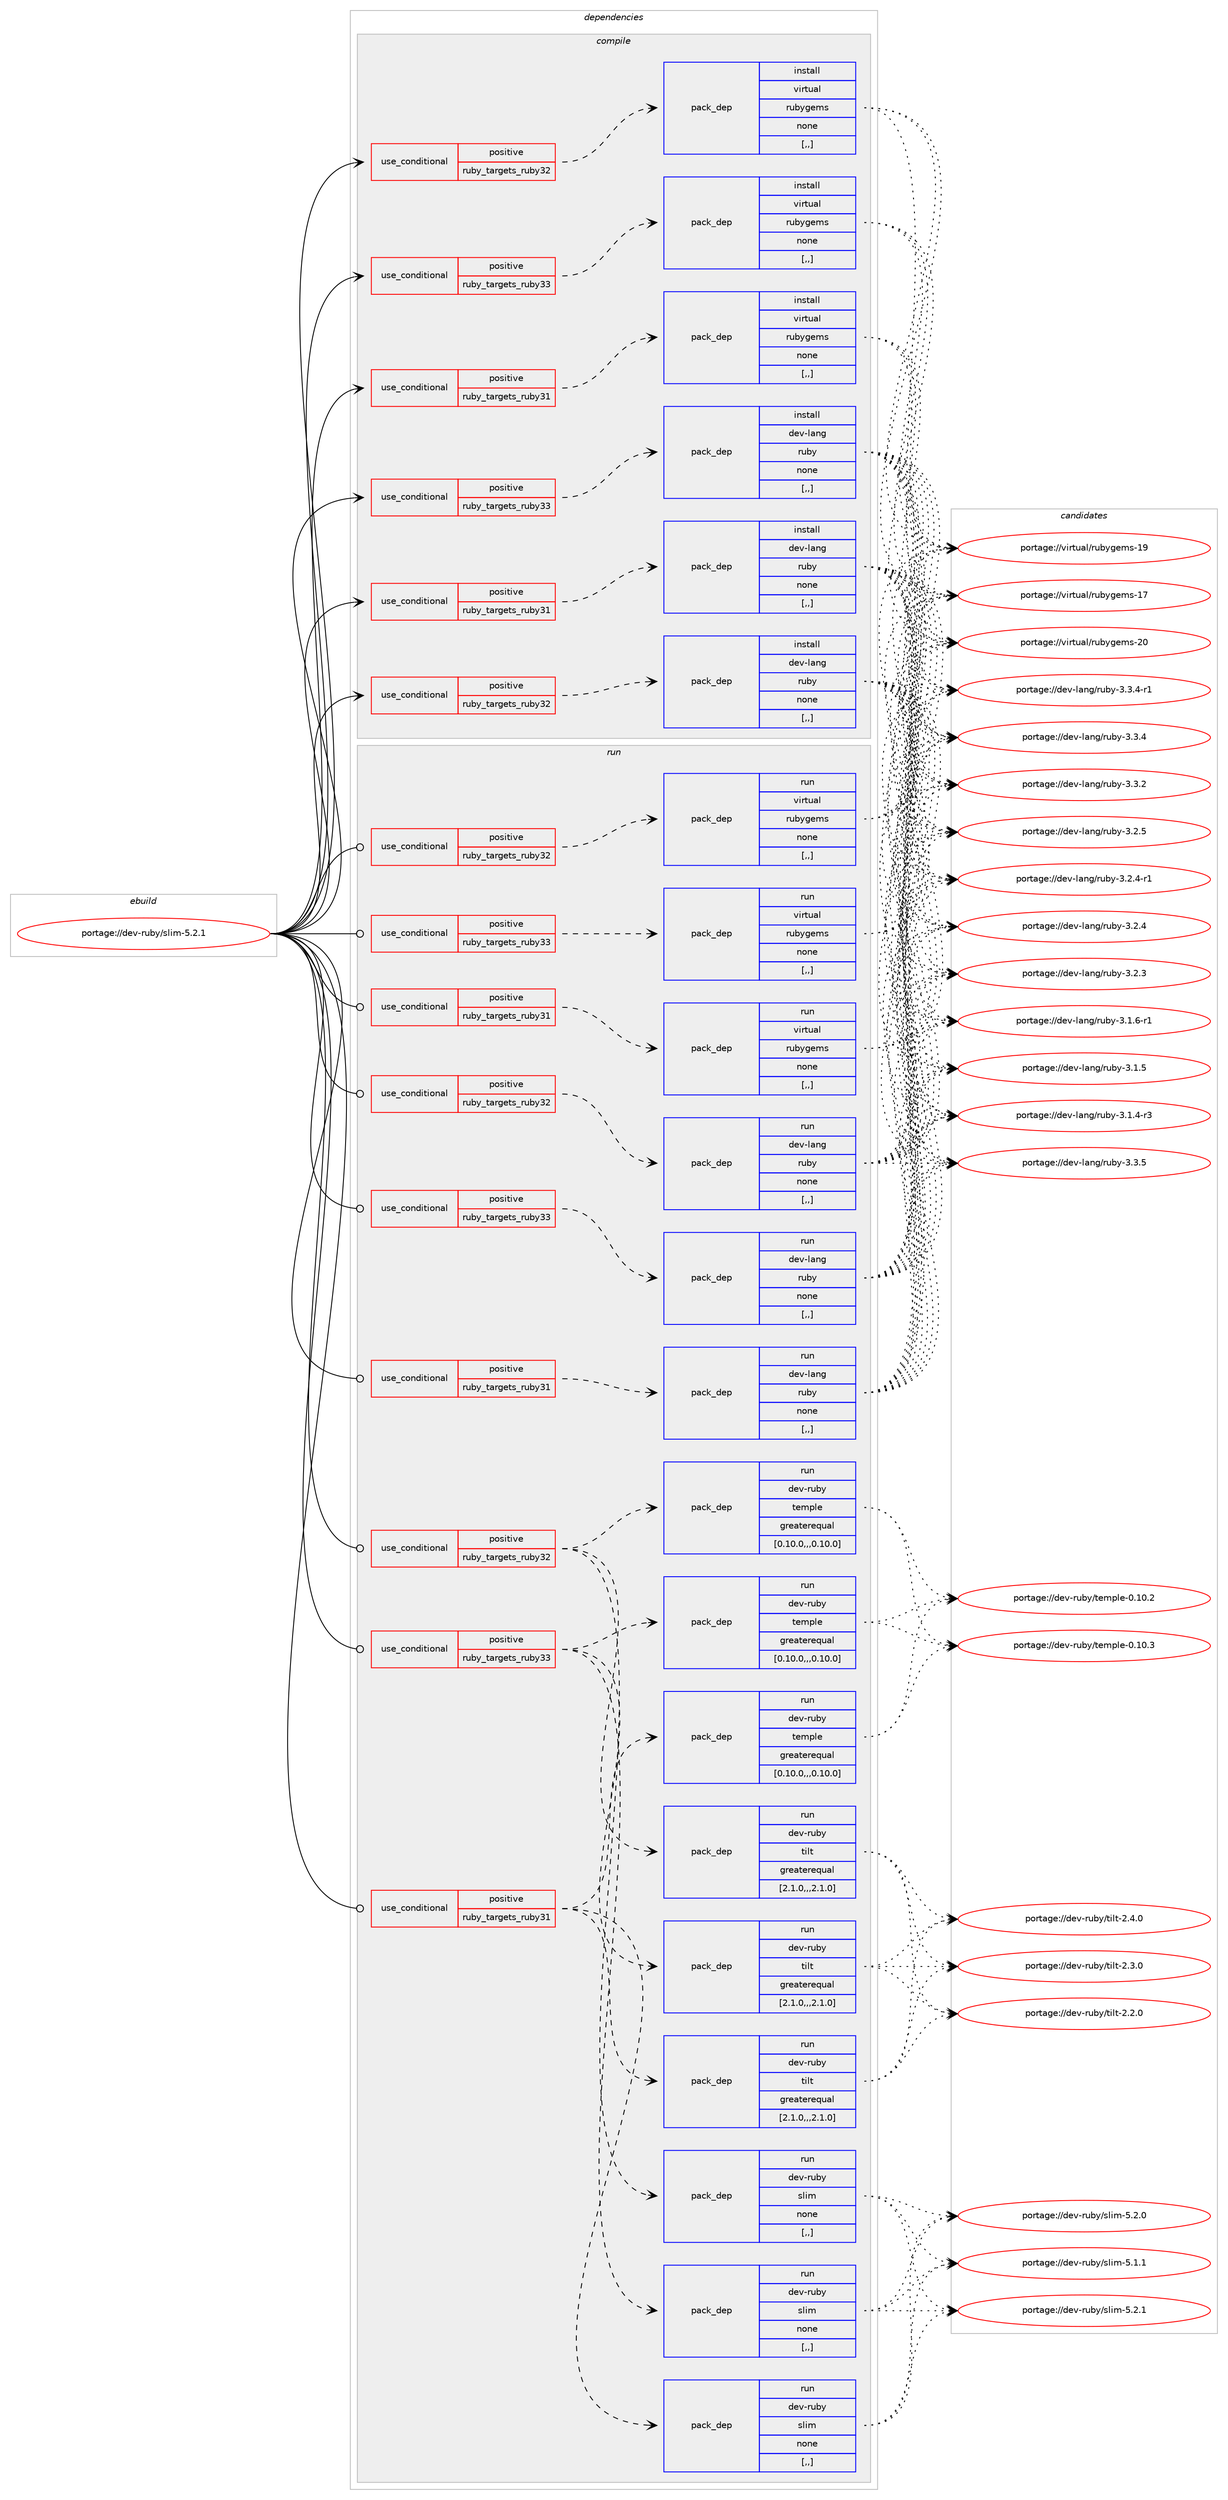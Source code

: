 digraph prolog {

# *************
# Graph options
# *************

newrank=true;
concentrate=true;
compound=true;
graph [rankdir=LR,fontname=Helvetica,fontsize=10,ranksep=1.5];#, ranksep=2.5, nodesep=0.2];
edge  [arrowhead=vee];
node  [fontname=Helvetica,fontsize=10];

# **********
# The ebuild
# **********

subgraph cluster_leftcol {
color=gray;
label=<<i>ebuild</i>>;
id [label="portage://dev-ruby/slim-5.2.1", color=red, width=4, href="../dev-ruby/slim-5.2.1.svg"];
}

# ****************
# The dependencies
# ****************

subgraph cluster_midcol {
color=gray;
label=<<i>dependencies</i>>;
subgraph cluster_compile {
fillcolor="#eeeeee";
style=filled;
label=<<i>compile</i>>;
subgraph cond187992 {
dependency700218 [label=<<TABLE BORDER="0" CELLBORDER="1" CELLSPACING="0" CELLPADDING="4"><TR><TD ROWSPAN="3" CELLPADDING="10">use_conditional</TD></TR><TR><TD>positive</TD></TR><TR><TD>ruby_targets_ruby31</TD></TR></TABLE>>, shape=none, color=red];
subgraph pack507245 {
dependency700219 [label=<<TABLE BORDER="0" CELLBORDER="1" CELLSPACING="0" CELLPADDING="4" WIDTH="220"><TR><TD ROWSPAN="6" CELLPADDING="30">pack_dep</TD></TR><TR><TD WIDTH="110">install</TD></TR><TR><TD>dev-lang</TD></TR><TR><TD>ruby</TD></TR><TR><TD>none</TD></TR><TR><TD>[,,]</TD></TR></TABLE>>, shape=none, color=blue];
}
dependency700218:e -> dependency700219:w [weight=20,style="dashed",arrowhead="vee"];
}
id:e -> dependency700218:w [weight=20,style="solid",arrowhead="vee"];
subgraph cond187993 {
dependency700220 [label=<<TABLE BORDER="0" CELLBORDER="1" CELLSPACING="0" CELLPADDING="4"><TR><TD ROWSPAN="3" CELLPADDING="10">use_conditional</TD></TR><TR><TD>positive</TD></TR><TR><TD>ruby_targets_ruby31</TD></TR></TABLE>>, shape=none, color=red];
subgraph pack507246 {
dependency700221 [label=<<TABLE BORDER="0" CELLBORDER="1" CELLSPACING="0" CELLPADDING="4" WIDTH="220"><TR><TD ROWSPAN="6" CELLPADDING="30">pack_dep</TD></TR><TR><TD WIDTH="110">install</TD></TR><TR><TD>virtual</TD></TR><TR><TD>rubygems</TD></TR><TR><TD>none</TD></TR><TR><TD>[,,]</TD></TR></TABLE>>, shape=none, color=blue];
}
dependency700220:e -> dependency700221:w [weight=20,style="dashed",arrowhead="vee"];
}
id:e -> dependency700220:w [weight=20,style="solid",arrowhead="vee"];
subgraph cond187994 {
dependency700222 [label=<<TABLE BORDER="0" CELLBORDER="1" CELLSPACING="0" CELLPADDING="4"><TR><TD ROWSPAN="3" CELLPADDING="10">use_conditional</TD></TR><TR><TD>positive</TD></TR><TR><TD>ruby_targets_ruby32</TD></TR></TABLE>>, shape=none, color=red];
subgraph pack507247 {
dependency700223 [label=<<TABLE BORDER="0" CELLBORDER="1" CELLSPACING="0" CELLPADDING="4" WIDTH="220"><TR><TD ROWSPAN="6" CELLPADDING="30">pack_dep</TD></TR><TR><TD WIDTH="110">install</TD></TR><TR><TD>dev-lang</TD></TR><TR><TD>ruby</TD></TR><TR><TD>none</TD></TR><TR><TD>[,,]</TD></TR></TABLE>>, shape=none, color=blue];
}
dependency700222:e -> dependency700223:w [weight=20,style="dashed",arrowhead="vee"];
}
id:e -> dependency700222:w [weight=20,style="solid",arrowhead="vee"];
subgraph cond187995 {
dependency700224 [label=<<TABLE BORDER="0" CELLBORDER="1" CELLSPACING="0" CELLPADDING="4"><TR><TD ROWSPAN="3" CELLPADDING="10">use_conditional</TD></TR><TR><TD>positive</TD></TR><TR><TD>ruby_targets_ruby32</TD></TR></TABLE>>, shape=none, color=red];
subgraph pack507248 {
dependency700225 [label=<<TABLE BORDER="0" CELLBORDER="1" CELLSPACING="0" CELLPADDING="4" WIDTH="220"><TR><TD ROWSPAN="6" CELLPADDING="30">pack_dep</TD></TR><TR><TD WIDTH="110">install</TD></TR><TR><TD>virtual</TD></TR><TR><TD>rubygems</TD></TR><TR><TD>none</TD></TR><TR><TD>[,,]</TD></TR></TABLE>>, shape=none, color=blue];
}
dependency700224:e -> dependency700225:w [weight=20,style="dashed",arrowhead="vee"];
}
id:e -> dependency700224:w [weight=20,style="solid",arrowhead="vee"];
subgraph cond187996 {
dependency700226 [label=<<TABLE BORDER="0" CELLBORDER="1" CELLSPACING="0" CELLPADDING="4"><TR><TD ROWSPAN="3" CELLPADDING="10">use_conditional</TD></TR><TR><TD>positive</TD></TR><TR><TD>ruby_targets_ruby33</TD></TR></TABLE>>, shape=none, color=red];
subgraph pack507249 {
dependency700227 [label=<<TABLE BORDER="0" CELLBORDER="1" CELLSPACING="0" CELLPADDING="4" WIDTH="220"><TR><TD ROWSPAN="6" CELLPADDING="30">pack_dep</TD></TR><TR><TD WIDTH="110">install</TD></TR><TR><TD>dev-lang</TD></TR><TR><TD>ruby</TD></TR><TR><TD>none</TD></TR><TR><TD>[,,]</TD></TR></TABLE>>, shape=none, color=blue];
}
dependency700226:e -> dependency700227:w [weight=20,style="dashed",arrowhead="vee"];
}
id:e -> dependency700226:w [weight=20,style="solid",arrowhead="vee"];
subgraph cond187997 {
dependency700228 [label=<<TABLE BORDER="0" CELLBORDER="1" CELLSPACING="0" CELLPADDING="4"><TR><TD ROWSPAN="3" CELLPADDING="10">use_conditional</TD></TR><TR><TD>positive</TD></TR><TR><TD>ruby_targets_ruby33</TD></TR></TABLE>>, shape=none, color=red];
subgraph pack507250 {
dependency700229 [label=<<TABLE BORDER="0" CELLBORDER="1" CELLSPACING="0" CELLPADDING="4" WIDTH="220"><TR><TD ROWSPAN="6" CELLPADDING="30">pack_dep</TD></TR><TR><TD WIDTH="110">install</TD></TR><TR><TD>virtual</TD></TR><TR><TD>rubygems</TD></TR><TR><TD>none</TD></TR><TR><TD>[,,]</TD></TR></TABLE>>, shape=none, color=blue];
}
dependency700228:e -> dependency700229:w [weight=20,style="dashed",arrowhead="vee"];
}
id:e -> dependency700228:w [weight=20,style="solid",arrowhead="vee"];
}
subgraph cluster_compileandrun {
fillcolor="#eeeeee";
style=filled;
label=<<i>compile and run</i>>;
}
subgraph cluster_run {
fillcolor="#eeeeee";
style=filled;
label=<<i>run</i>>;
subgraph cond187998 {
dependency700230 [label=<<TABLE BORDER="0" CELLBORDER="1" CELLSPACING="0" CELLPADDING="4"><TR><TD ROWSPAN="3" CELLPADDING="10">use_conditional</TD></TR><TR><TD>positive</TD></TR><TR><TD>ruby_targets_ruby31</TD></TR></TABLE>>, shape=none, color=red];
subgraph pack507251 {
dependency700231 [label=<<TABLE BORDER="0" CELLBORDER="1" CELLSPACING="0" CELLPADDING="4" WIDTH="220"><TR><TD ROWSPAN="6" CELLPADDING="30">pack_dep</TD></TR><TR><TD WIDTH="110">run</TD></TR><TR><TD>dev-lang</TD></TR><TR><TD>ruby</TD></TR><TR><TD>none</TD></TR><TR><TD>[,,]</TD></TR></TABLE>>, shape=none, color=blue];
}
dependency700230:e -> dependency700231:w [weight=20,style="dashed",arrowhead="vee"];
}
id:e -> dependency700230:w [weight=20,style="solid",arrowhead="odot"];
subgraph cond187999 {
dependency700232 [label=<<TABLE BORDER="0" CELLBORDER="1" CELLSPACING="0" CELLPADDING="4"><TR><TD ROWSPAN="3" CELLPADDING="10">use_conditional</TD></TR><TR><TD>positive</TD></TR><TR><TD>ruby_targets_ruby31</TD></TR></TABLE>>, shape=none, color=red];
subgraph pack507252 {
dependency700233 [label=<<TABLE BORDER="0" CELLBORDER="1" CELLSPACING="0" CELLPADDING="4" WIDTH="220"><TR><TD ROWSPAN="6" CELLPADDING="30">pack_dep</TD></TR><TR><TD WIDTH="110">run</TD></TR><TR><TD>virtual</TD></TR><TR><TD>rubygems</TD></TR><TR><TD>none</TD></TR><TR><TD>[,,]</TD></TR></TABLE>>, shape=none, color=blue];
}
dependency700232:e -> dependency700233:w [weight=20,style="dashed",arrowhead="vee"];
}
id:e -> dependency700232:w [weight=20,style="solid",arrowhead="odot"];
subgraph cond188000 {
dependency700234 [label=<<TABLE BORDER="0" CELLBORDER="1" CELLSPACING="0" CELLPADDING="4"><TR><TD ROWSPAN="3" CELLPADDING="10">use_conditional</TD></TR><TR><TD>positive</TD></TR><TR><TD>ruby_targets_ruby31</TD></TR></TABLE>>, shape=none, color=red];
subgraph pack507253 {
dependency700235 [label=<<TABLE BORDER="0" CELLBORDER="1" CELLSPACING="0" CELLPADDING="4" WIDTH="220"><TR><TD ROWSPAN="6" CELLPADDING="30">pack_dep</TD></TR><TR><TD WIDTH="110">run</TD></TR><TR><TD>dev-ruby</TD></TR><TR><TD>slim</TD></TR><TR><TD>none</TD></TR><TR><TD>[,,]</TD></TR></TABLE>>, shape=none, color=blue];
}
dependency700234:e -> dependency700235:w [weight=20,style="dashed",arrowhead="vee"];
subgraph pack507254 {
dependency700236 [label=<<TABLE BORDER="0" CELLBORDER="1" CELLSPACING="0" CELLPADDING="4" WIDTH="220"><TR><TD ROWSPAN="6" CELLPADDING="30">pack_dep</TD></TR><TR><TD WIDTH="110">run</TD></TR><TR><TD>dev-ruby</TD></TR><TR><TD>tilt</TD></TR><TR><TD>greaterequal</TD></TR><TR><TD>[2.1.0,,,2.1.0]</TD></TR></TABLE>>, shape=none, color=blue];
}
dependency700234:e -> dependency700236:w [weight=20,style="dashed",arrowhead="vee"];
subgraph pack507255 {
dependency700237 [label=<<TABLE BORDER="0" CELLBORDER="1" CELLSPACING="0" CELLPADDING="4" WIDTH="220"><TR><TD ROWSPAN="6" CELLPADDING="30">pack_dep</TD></TR><TR><TD WIDTH="110">run</TD></TR><TR><TD>dev-ruby</TD></TR><TR><TD>temple</TD></TR><TR><TD>greaterequal</TD></TR><TR><TD>[0.10.0,,,0.10.0]</TD></TR></TABLE>>, shape=none, color=blue];
}
dependency700234:e -> dependency700237:w [weight=20,style="dashed",arrowhead="vee"];
}
id:e -> dependency700234:w [weight=20,style="solid",arrowhead="odot"];
subgraph cond188001 {
dependency700238 [label=<<TABLE BORDER="0" CELLBORDER="1" CELLSPACING="0" CELLPADDING="4"><TR><TD ROWSPAN="3" CELLPADDING="10">use_conditional</TD></TR><TR><TD>positive</TD></TR><TR><TD>ruby_targets_ruby32</TD></TR></TABLE>>, shape=none, color=red];
subgraph pack507256 {
dependency700239 [label=<<TABLE BORDER="0" CELLBORDER="1" CELLSPACING="0" CELLPADDING="4" WIDTH="220"><TR><TD ROWSPAN="6" CELLPADDING="30">pack_dep</TD></TR><TR><TD WIDTH="110">run</TD></TR><TR><TD>dev-lang</TD></TR><TR><TD>ruby</TD></TR><TR><TD>none</TD></TR><TR><TD>[,,]</TD></TR></TABLE>>, shape=none, color=blue];
}
dependency700238:e -> dependency700239:w [weight=20,style="dashed",arrowhead="vee"];
}
id:e -> dependency700238:w [weight=20,style="solid",arrowhead="odot"];
subgraph cond188002 {
dependency700240 [label=<<TABLE BORDER="0" CELLBORDER="1" CELLSPACING="0" CELLPADDING="4"><TR><TD ROWSPAN="3" CELLPADDING="10">use_conditional</TD></TR><TR><TD>positive</TD></TR><TR><TD>ruby_targets_ruby32</TD></TR></TABLE>>, shape=none, color=red];
subgraph pack507257 {
dependency700241 [label=<<TABLE BORDER="0" CELLBORDER="1" CELLSPACING="0" CELLPADDING="4" WIDTH="220"><TR><TD ROWSPAN="6" CELLPADDING="30">pack_dep</TD></TR><TR><TD WIDTH="110">run</TD></TR><TR><TD>virtual</TD></TR><TR><TD>rubygems</TD></TR><TR><TD>none</TD></TR><TR><TD>[,,]</TD></TR></TABLE>>, shape=none, color=blue];
}
dependency700240:e -> dependency700241:w [weight=20,style="dashed",arrowhead="vee"];
}
id:e -> dependency700240:w [weight=20,style="solid",arrowhead="odot"];
subgraph cond188003 {
dependency700242 [label=<<TABLE BORDER="0" CELLBORDER="1" CELLSPACING="0" CELLPADDING="4"><TR><TD ROWSPAN="3" CELLPADDING="10">use_conditional</TD></TR><TR><TD>positive</TD></TR><TR><TD>ruby_targets_ruby32</TD></TR></TABLE>>, shape=none, color=red];
subgraph pack507258 {
dependency700243 [label=<<TABLE BORDER="0" CELLBORDER="1" CELLSPACING="0" CELLPADDING="4" WIDTH="220"><TR><TD ROWSPAN="6" CELLPADDING="30">pack_dep</TD></TR><TR><TD WIDTH="110">run</TD></TR><TR><TD>dev-ruby</TD></TR><TR><TD>slim</TD></TR><TR><TD>none</TD></TR><TR><TD>[,,]</TD></TR></TABLE>>, shape=none, color=blue];
}
dependency700242:e -> dependency700243:w [weight=20,style="dashed",arrowhead="vee"];
subgraph pack507259 {
dependency700244 [label=<<TABLE BORDER="0" CELLBORDER="1" CELLSPACING="0" CELLPADDING="4" WIDTH="220"><TR><TD ROWSPAN="6" CELLPADDING="30">pack_dep</TD></TR><TR><TD WIDTH="110">run</TD></TR><TR><TD>dev-ruby</TD></TR><TR><TD>tilt</TD></TR><TR><TD>greaterequal</TD></TR><TR><TD>[2.1.0,,,2.1.0]</TD></TR></TABLE>>, shape=none, color=blue];
}
dependency700242:e -> dependency700244:w [weight=20,style="dashed",arrowhead="vee"];
subgraph pack507260 {
dependency700245 [label=<<TABLE BORDER="0" CELLBORDER="1" CELLSPACING="0" CELLPADDING="4" WIDTH="220"><TR><TD ROWSPAN="6" CELLPADDING="30">pack_dep</TD></TR><TR><TD WIDTH="110">run</TD></TR><TR><TD>dev-ruby</TD></TR><TR><TD>temple</TD></TR><TR><TD>greaterequal</TD></TR><TR><TD>[0.10.0,,,0.10.0]</TD></TR></TABLE>>, shape=none, color=blue];
}
dependency700242:e -> dependency700245:w [weight=20,style="dashed",arrowhead="vee"];
}
id:e -> dependency700242:w [weight=20,style="solid",arrowhead="odot"];
subgraph cond188004 {
dependency700246 [label=<<TABLE BORDER="0" CELLBORDER="1" CELLSPACING="0" CELLPADDING="4"><TR><TD ROWSPAN="3" CELLPADDING="10">use_conditional</TD></TR><TR><TD>positive</TD></TR><TR><TD>ruby_targets_ruby33</TD></TR></TABLE>>, shape=none, color=red];
subgraph pack507261 {
dependency700247 [label=<<TABLE BORDER="0" CELLBORDER="1" CELLSPACING="0" CELLPADDING="4" WIDTH="220"><TR><TD ROWSPAN="6" CELLPADDING="30">pack_dep</TD></TR><TR><TD WIDTH="110">run</TD></TR><TR><TD>dev-lang</TD></TR><TR><TD>ruby</TD></TR><TR><TD>none</TD></TR><TR><TD>[,,]</TD></TR></TABLE>>, shape=none, color=blue];
}
dependency700246:e -> dependency700247:w [weight=20,style="dashed",arrowhead="vee"];
}
id:e -> dependency700246:w [weight=20,style="solid",arrowhead="odot"];
subgraph cond188005 {
dependency700248 [label=<<TABLE BORDER="0" CELLBORDER="1" CELLSPACING="0" CELLPADDING="4"><TR><TD ROWSPAN="3" CELLPADDING="10">use_conditional</TD></TR><TR><TD>positive</TD></TR><TR><TD>ruby_targets_ruby33</TD></TR></TABLE>>, shape=none, color=red];
subgraph pack507262 {
dependency700249 [label=<<TABLE BORDER="0" CELLBORDER="1" CELLSPACING="0" CELLPADDING="4" WIDTH="220"><TR><TD ROWSPAN="6" CELLPADDING="30">pack_dep</TD></TR><TR><TD WIDTH="110">run</TD></TR><TR><TD>virtual</TD></TR><TR><TD>rubygems</TD></TR><TR><TD>none</TD></TR><TR><TD>[,,]</TD></TR></TABLE>>, shape=none, color=blue];
}
dependency700248:e -> dependency700249:w [weight=20,style="dashed",arrowhead="vee"];
}
id:e -> dependency700248:w [weight=20,style="solid",arrowhead="odot"];
subgraph cond188006 {
dependency700250 [label=<<TABLE BORDER="0" CELLBORDER="1" CELLSPACING="0" CELLPADDING="4"><TR><TD ROWSPAN="3" CELLPADDING="10">use_conditional</TD></TR><TR><TD>positive</TD></TR><TR><TD>ruby_targets_ruby33</TD></TR></TABLE>>, shape=none, color=red];
subgraph pack507263 {
dependency700251 [label=<<TABLE BORDER="0" CELLBORDER="1" CELLSPACING="0" CELLPADDING="4" WIDTH="220"><TR><TD ROWSPAN="6" CELLPADDING="30">pack_dep</TD></TR><TR><TD WIDTH="110">run</TD></TR><TR><TD>dev-ruby</TD></TR><TR><TD>slim</TD></TR><TR><TD>none</TD></TR><TR><TD>[,,]</TD></TR></TABLE>>, shape=none, color=blue];
}
dependency700250:e -> dependency700251:w [weight=20,style="dashed",arrowhead="vee"];
subgraph pack507264 {
dependency700252 [label=<<TABLE BORDER="0" CELLBORDER="1" CELLSPACING="0" CELLPADDING="4" WIDTH="220"><TR><TD ROWSPAN="6" CELLPADDING="30">pack_dep</TD></TR><TR><TD WIDTH="110">run</TD></TR><TR><TD>dev-ruby</TD></TR><TR><TD>tilt</TD></TR><TR><TD>greaterequal</TD></TR><TR><TD>[2.1.0,,,2.1.0]</TD></TR></TABLE>>, shape=none, color=blue];
}
dependency700250:e -> dependency700252:w [weight=20,style="dashed",arrowhead="vee"];
subgraph pack507265 {
dependency700253 [label=<<TABLE BORDER="0" CELLBORDER="1" CELLSPACING="0" CELLPADDING="4" WIDTH="220"><TR><TD ROWSPAN="6" CELLPADDING="30">pack_dep</TD></TR><TR><TD WIDTH="110">run</TD></TR><TR><TD>dev-ruby</TD></TR><TR><TD>temple</TD></TR><TR><TD>greaterequal</TD></TR><TR><TD>[0.10.0,,,0.10.0]</TD></TR></TABLE>>, shape=none, color=blue];
}
dependency700250:e -> dependency700253:w [weight=20,style="dashed",arrowhead="vee"];
}
id:e -> dependency700250:w [weight=20,style="solid",arrowhead="odot"];
}
}

# **************
# The candidates
# **************

subgraph cluster_choices {
rank=same;
color=gray;
label=<<i>candidates</i>>;

subgraph choice507245 {
color=black;
nodesep=1;
choice10010111845108971101034711411798121455146514653 [label="portage://dev-lang/ruby-3.3.5", color=red, width=4,href="../dev-lang/ruby-3.3.5.svg"];
choice100101118451089711010347114117981214551465146524511449 [label="portage://dev-lang/ruby-3.3.4-r1", color=red, width=4,href="../dev-lang/ruby-3.3.4-r1.svg"];
choice10010111845108971101034711411798121455146514652 [label="portage://dev-lang/ruby-3.3.4", color=red, width=4,href="../dev-lang/ruby-3.3.4.svg"];
choice10010111845108971101034711411798121455146514650 [label="portage://dev-lang/ruby-3.3.2", color=red, width=4,href="../dev-lang/ruby-3.3.2.svg"];
choice10010111845108971101034711411798121455146504653 [label="portage://dev-lang/ruby-3.2.5", color=red, width=4,href="../dev-lang/ruby-3.2.5.svg"];
choice100101118451089711010347114117981214551465046524511449 [label="portage://dev-lang/ruby-3.2.4-r1", color=red, width=4,href="../dev-lang/ruby-3.2.4-r1.svg"];
choice10010111845108971101034711411798121455146504652 [label="portage://dev-lang/ruby-3.2.4", color=red, width=4,href="../dev-lang/ruby-3.2.4.svg"];
choice10010111845108971101034711411798121455146504651 [label="portage://dev-lang/ruby-3.2.3", color=red, width=4,href="../dev-lang/ruby-3.2.3.svg"];
choice100101118451089711010347114117981214551464946544511449 [label="portage://dev-lang/ruby-3.1.6-r1", color=red, width=4,href="../dev-lang/ruby-3.1.6-r1.svg"];
choice10010111845108971101034711411798121455146494653 [label="portage://dev-lang/ruby-3.1.5", color=red, width=4,href="../dev-lang/ruby-3.1.5.svg"];
choice100101118451089711010347114117981214551464946524511451 [label="portage://dev-lang/ruby-3.1.4-r3", color=red, width=4,href="../dev-lang/ruby-3.1.4-r3.svg"];
dependency700219:e -> choice10010111845108971101034711411798121455146514653:w [style=dotted,weight="100"];
dependency700219:e -> choice100101118451089711010347114117981214551465146524511449:w [style=dotted,weight="100"];
dependency700219:e -> choice10010111845108971101034711411798121455146514652:w [style=dotted,weight="100"];
dependency700219:e -> choice10010111845108971101034711411798121455146514650:w [style=dotted,weight="100"];
dependency700219:e -> choice10010111845108971101034711411798121455146504653:w [style=dotted,weight="100"];
dependency700219:e -> choice100101118451089711010347114117981214551465046524511449:w [style=dotted,weight="100"];
dependency700219:e -> choice10010111845108971101034711411798121455146504652:w [style=dotted,weight="100"];
dependency700219:e -> choice10010111845108971101034711411798121455146504651:w [style=dotted,weight="100"];
dependency700219:e -> choice100101118451089711010347114117981214551464946544511449:w [style=dotted,weight="100"];
dependency700219:e -> choice10010111845108971101034711411798121455146494653:w [style=dotted,weight="100"];
dependency700219:e -> choice100101118451089711010347114117981214551464946524511451:w [style=dotted,weight="100"];
}
subgraph choice507246 {
color=black;
nodesep=1;
choice118105114116117971084711411798121103101109115455048 [label="portage://virtual/rubygems-20", color=red, width=4,href="../virtual/rubygems-20.svg"];
choice118105114116117971084711411798121103101109115454957 [label="portage://virtual/rubygems-19", color=red, width=4,href="../virtual/rubygems-19.svg"];
choice118105114116117971084711411798121103101109115454955 [label="portage://virtual/rubygems-17", color=red, width=4,href="../virtual/rubygems-17.svg"];
dependency700221:e -> choice118105114116117971084711411798121103101109115455048:w [style=dotted,weight="100"];
dependency700221:e -> choice118105114116117971084711411798121103101109115454957:w [style=dotted,weight="100"];
dependency700221:e -> choice118105114116117971084711411798121103101109115454955:w [style=dotted,weight="100"];
}
subgraph choice507247 {
color=black;
nodesep=1;
choice10010111845108971101034711411798121455146514653 [label="portage://dev-lang/ruby-3.3.5", color=red, width=4,href="../dev-lang/ruby-3.3.5.svg"];
choice100101118451089711010347114117981214551465146524511449 [label="portage://dev-lang/ruby-3.3.4-r1", color=red, width=4,href="../dev-lang/ruby-3.3.4-r1.svg"];
choice10010111845108971101034711411798121455146514652 [label="portage://dev-lang/ruby-3.3.4", color=red, width=4,href="../dev-lang/ruby-3.3.4.svg"];
choice10010111845108971101034711411798121455146514650 [label="portage://dev-lang/ruby-3.3.2", color=red, width=4,href="../dev-lang/ruby-3.3.2.svg"];
choice10010111845108971101034711411798121455146504653 [label="portage://dev-lang/ruby-3.2.5", color=red, width=4,href="../dev-lang/ruby-3.2.5.svg"];
choice100101118451089711010347114117981214551465046524511449 [label="portage://dev-lang/ruby-3.2.4-r1", color=red, width=4,href="../dev-lang/ruby-3.2.4-r1.svg"];
choice10010111845108971101034711411798121455146504652 [label="portage://dev-lang/ruby-3.2.4", color=red, width=4,href="../dev-lang/ruby-3.2.4.svg"];
choice10010111845108971101034711411798121455146504651 [label="portage://dev-lang/ruby-3.2.3", color=red, width=4,href="../dev-lang/ruby-3.2.3.svg"];
choice100101118451089711010347114117981214551464946544511449 [label="portage://dev-lang/ruby-3.1.6-r1", color=red, width=4,href="../dev-lang/ruby-3.1.6-r1.svg"];
choice10010111845108971101034711411798121455146494653 [label="portage://dev-lang/ruby-3.1.5", color=red, width=4,href="../dev-lang/ruby-3.1.5.svg"];
choice100101118451089711010347114117981214551464946524511451 [label="portage://dev-lang/ruby-3.1.4-r3", color=red, width=4,href="../dev-lang/ruby-3.1.4-r3.svg"];
dependency700223:e -> choice10010111845108971101034711411798121455146514653:w [style=dotted,weight="100"];
dependency700223:e -> choice100101118451089711010347114117981214551465146524511449:w [style=dotted,weight="100"];
dependency700223:e -> choice10010111845108971101034711411798121455146514652:w [style=dotted,weight="100"];
dependency700223:e -> choice10010111845108971101034711411798121455146514650:w [style=dotted,weight="100"];
dependency700223:e -> choice10010111845108971101034711411798121455146504653:w [style=dotted,weight="100"];
dependency700223:e -> choice100101118451089711010347114117981214551465046524511449:w [style=dotted,weight="100"];
dependency700223:e -> choice10010111845108971101034711411798121455146504652:w [style=dotted,weight="100"];
dependency700223:e -> choice10010111845108971101034711411798121455146504651:w [style=dotted,weight="100"];
dependency700223:e -> choice100101118451089711010347114117981214551464946544511449:w [style=dotted,weight="100"];
dependency700223:e -> choice10010111845108971101034711411798121455146494653:w [style=dotted,weight="100"];
dependency700223:e -> choice100101118451089711010347114117981214551464946524511451:w [style=dotted,weight="100"];
}
subgraph choice507248 {
color=black;
nodesep=1;
choice118105114116117971084711411798121103101109115455048 [label="portage://virtual/rubygems-20", color=red, width=4,href="../virtual/rubygems-20.svg"];
choice118105114116117971084711411798121103101109115454957 [label="portage://virtual/rubygems-19", color=red, width=4,href="../virtual/rubygems-19.svg"];
choice118105114116117971084711411798121103101109115454955 [label="portage://virtual/rubygems-17", color=red, width=4,href="../virtual/rubygems-17.svg"];
dependency700225:e -> choice118105114116117971084711411798121103101109115455048:w [style=dotted,weight="100"];
dependency700225:e -> choice118105114116117971084711411798121103101109115454957:w [style=dotted,weight="100"];
dependency700225:e -> choice118105114116117971084711411798121103101109115454955:w [style=dotted,weight="100"];
}
subgraph choice507249 {
color=black;
nodesep=1;
choice10010111845108971101034711411798121455146514653 [label="portage://dev-lang/ruby-3.3.5", color=red, width=4,href="../dev-lang/ruby-3.3.5.svg"];
choice100101118451089711010347114117981214551465146524511449 [label="portage://dev-lang/ruby-3.3.4-r1", color=red, width=4,href="../dev-lang/ruby-3.3.4-r1.svg"];
choice10010111845108971101034711411798121455146514652 [label="portage://dev-lang/ruby-3.3.4", color=red, width=4,href="../dev-lang/ruby-3.3.4.svg"];
choice10010111845108971101034711411798121455146514650 [label="portage://dev-lang/ruby-3.3.2", color=red, width=4,href="../dev-lang/ruby-3.3.2.svg"];
choice10010111845108971101034711411798121455146504653 [label="portage://dev-lang/ruby-3.2.5", color=red, width=4,href="../dev-lang/ruby-3.2.5.svg"];
choice100101118451089711010347114117981214551465046524511449 [label="portage://dev-lang/ruby-3.2.4-r1", color=red, width=4,href="../dev-lang/ruby-3.2.4-r1.svg"];
choice10010111845108971101034711411798121455146504652 [label="portage://dev-lang/ruby-3.2.4", color=red, width=4,href="../dev-lang/ruby-3.2.4.svg"];
choice10010111845108971101034711411798121455146504651 [label="portage://dev-lang/ruby-3.2.3", color=red, width=4,href="../dev-lang/ruby-3.2.3.svg"];
choice100101118451089711010347114117981214551464946544511449 [label="portage://dev-lang/ruby-3.1.6-r1", color=red, width=4,href="../dev-lang/ruby-3.1.6-r1.svg"];
choice10010111845108971101034711411798121455146494653 [label="portage://dev-lang/ruby-3.1.5", color=red, width=4,href="../dev-lang/ruby-3.1.5.svg"];
choice100101118451089711010347114117981214551464946524511451 [label="portage://dev-lang/ruby-3.1.4-r3", color=red, width=4,href="../dev-lang/ruby-3.1.4-r3.svg"];
dependency700227:e -> choice10010111845108971101034711411798121455146514653:w [style=dotted,weight="100"];
dependency700227:e -> choice100101118451089711010347114117981214551465146524511449:w [style=dotted,weight="100"];
dependency700227:e -> choice10010111845108971101034711411798121455146514652:w [style=dotted,weight="100"];
dependency700227:e -> choice10010111845108971101034711411798121455146514650:w [style=dotted,weight="100"];
dependency700227:e -> choice10010111845108971101034711411798121455146504653:w [style=dotted,weight="100"];
dependency700227:e -> choice100101118451089711010347114117981214551465046524511449:w [style=dotted,weight="100"];
dependency700227:e -> choice10010111845108971101034711411798121455146504652:w [style=dotted,weight="100"];
dependency700227:e -> choice10010111845108971101034711411798121455146504651:w [style=dotted,weight="100"];
dependency700227:e -> choice100101118451089711010347114117981214551464946544511449:w [style=dotted,weight="100"];
dependency700227:e -> choice10010111845108971101034711411798121455146494653:w [style=dotted,weight="100"];
dependency700227:e -> choice100101118451089711010347114117981214551464946524511451:w [style=dotted,weight="100"];
}
subgraph choice507250 {
color=black;
nodesep=1;
choice118105114116117971084711411798121103101109115455048 [label="portage://virtual/rubygems-20", color=red, width=4,href="../virtual/rubygems-20.svg"];
choice118105114116117971084711411798121103101109115454957 [label="portage://virtual/rubygems-19", color=red, width=4,href="../virtual/rubygems-19.svg"];
choice118105114116117971084711411798121103101109115454955 [label="portage://virtual/rubygems-17", color=red, width=4,href="../virtual/rubygems-17.svg"];
dependency700229:e -> choice118105114116117971084711411798121103101109115455048:w [style=dotted,weight="100"];
dependency700229:e -> choice118105114116117971084711411798121103101109115454957:w [style=dotted,weight="100"];
dependency700229:e -> choice118105114116117971084711411798121103101109115454955:w [style=dotted,weight="100"];
}
subgraph choice507251 {
color=black;
nodesep=1;
choice10010111845108971101034711411798121455146514653 [label="portage://dev-lang/ruby-3.3.5", color=red, width=4,href="../dev-lang/ruby-3.3.5.svg"];
choice100101118451089711010347114117981214551465146524511449 [label="portage://dev-lang/ruby-3.3.4-r1", color=red, width=4,href="../dev-lang/ruby-3.3.4-r1.svg"];
choice10010111845108971101034711411798121455146514652 [label="portage://dev-lang/ruby-3.3.4", color=red, width=4,href="../dev-lang/ruby-3.3.4.svg"];
choice10010111845108971101034711411798121455146514650 [label="portage://dev-lang/ruby-3.3.2", color=red, width=4,href="../dev-lang/ruby-3.3.2.svg"];
choice10010111845108971101034711411798121455146504653 [label="portage://dev-lang/ruby-3.2.5", color=red, width=4,href="../dev-lang/ruby-3.2.5.svg"];
choice100101118451089711010347114117981214551465046524511449 [label="portage://dev-lang/ruby-3.2.4-r1", color=red, width=4,href="../dev-lang/ruby-3.2.4-r1.svg"];
choice10010111845108971101034711411798121455146504652 [label="portage://dev-lang/ruby-3.2.4", color=red, width=4,href="../dev-lang/ruby-3.2.4.svg"];
choice10010111845108971101034711411798121455146504651 [label="portage://dev-lang/ruby-3.2.3", color=red, width=4,href="../dev-lang/ruby-3.2.3.svg"];
choice100101118451089711010347114117981214551464946544511449 [label="portage://dev-lang/ruby-3.1.6-r1", color=red, width=4,href="../dev-lang/ruby-3.1.6-r1.svg"];
choice10010111845108971101034711411798121455146494653 [label="portage://dev-lang/ruby-3.1.5", color=red, width=4,href="../dev-lang/ruby-3.1.5.svg"];
choice100101118451089711010347114117981214551464946524511451 [label="portage://dev-lang/ruby-3.1.4-r3", color=red, width=4,href="../dev-lang/ruby-3.1.4-r3.svg"];
dependency700231:e -> choice10010111845108971101034711411798121455146514653:w [style=dotted,weight="100"];
dependency700231:e -> choice100101118451089711010347114117981214551465146524511449:w [style=dotted,weight="100"];
dependency700231:e -> choice10010111845108971101034711411798121455146514652:w [style=dotted,weight="100"];
dependency700231:e -> choice10010111845108971101034711411798121455146514650:w [style=dotted,weight="100"];
dependency700231:e -> choice10010111845108971101034711411798121455146504653:w [style=dotted,weight="100"];
dependency700231:e -> choice100101118451089711010347114117981214551465046524511449:w [style=dotted,weight="100"];
dependency700231:e -> choice10010111845108971101034711411798121455146504652:w [style=dotted,weight="100"];
dependency700231:e -> choice10010111845108971101034711411798121455146504651:w [style=dotted,weight="100"];
dependency700231:e -> choice100101118451089711010347114117981214551464946544511449:w [style=dotted,weight="100"];
dependency700231:e -> choice10010111845108971101034711411798121455146494653:w [style=dotted,weight="100"];
dependency700231:e -> choice100101118451089711010347114117981214551464946524511451:w [style=dotted,weight="100"];
}
subgraph choice507252 {
color=black;
nodesep=1;
choice118105114116117971084711411798121103101109115455048 [label="portage://virtual/rubygems-20", color=red, width=4,href="../virtual/rubygems-20.svg"];
choice118105114116117971084711411798121103101109115454957 [label="portage://virtual/rubygems-19", color=red, width=4,href="../virtual/rubygems-19.svg"];
choice118105114116117971084711411798121103101109115454955 [label="portage://virtual/rubygems-17", color=red, width=4,href="../virtual/rubygems-17.svg"];
dependency700233:e -> choice118105114116117971084711411798121103101109115455048:w [style=dotted,weight="100"];
dependency700233:e -> choice118105114116117971084711411798121103101109115454957:w [style=dotted,weight="100"];
dependency700233:e -> choice118105114116117971084711411798121103101109115454955:w [style=dotted,weight="100"];
}
subgraph choice507253 {
color=black;
nodesep=1;
choice100101118451141179812147115108105109455346504649 [label="portage://dev-ruby/slim-5.2.1", color=red, width=4,href="../dev-ruby/slim-5.2.1.svg"];
choice100101118451141179812147115108105109455346504648 [label="portage://dev-ruby/slim-5.2.0", color=red, width=4,href="../dev-ruby/slim-5.2.0.svg"];
choice100101118451141179812147115108105109455346494649 [label="portage://dev-ruby/slim-5.1.1", color=red, width=4,href="../dev-ruby/slim-5.1.1.svg"];
dependency700235:e -> choice100101118451141179812147115108105109455346504649:w [style=dotted,weight="100"];
dependency700235:e -> choice100101118451141179812147115108105109455346504648:w [style=dotted,weight="100"];
dependency700235:e -> choice100101118451141179812147115108105109455346494649:w [style=dotted,weight="100"];
}
subgraph choice507254 {
color=black;
nodesep=1;
choice100101118451141179812147116105108116455046524648 [label="portage://dev-ruby/tilt-2.4.0", color=red, width=4,href="../dev-ruby/tilt-2.4.0.svg"];
choice100101118451141179812147116105108116455046514648 [label="portage://dev-ruby/tilt-2.3.0", color=red, width=4,href="../dev-ruby/tilt-2.3.0.svg"];
choice100101118451141179812147116105108116455046504648 [label="portage://dev-ruby/tilt-2.2.0", color=red, width=4,href="../dev-ruby/tilt-2.2.0.svg"];
dependency700236:e -> choice100101118451141179812147116105108116455046524648:w [style=dotted,weight="100"];
dependency700236:e -> choice100101118451141179812147116105108116455046514648:w [style=dotted,weight="100"];
dependency700236:e -> choice100101118451141179812147116105108116455046504648:w [style=dotted,weight="100"];
}
subgraph choice507255 {
color=black;
nodesep=1;
choice10010111845114117981214711610110911210810145484649484651 [label="portage://dev-ruby/temple-0.10.3", color=red, width=4,href="../dev-ruby/temple-0.10.3.svg"];
choice10010111845114117981214711610110911210810145484649484650 [label="portage://dev-ruby/temple-0.10.2", color=red, width=4,href="../dev-ruby/temple-0.10.2.svg"];
dependency700237:e -> choice10010111845114117981214711610110911210810145484649484651:w [style=dotted,weight="100"];
dependency700237:e -> choice10010111845114117981214711610110911210810145484649484650:w [style=dotted,weight="100"];
}
subgraph choice507256 {
color=black;
nodesep=1;
choice10010111845108971101034711411798121455146514653 [label="portage://dev-lang/ruby-3.3.5", color=red, width=4,href="../dev-lang/ruby-3.3.5.svg"];
choice100101118451089711010347114117981214551465146524511449 [label="portage://dev-lang/ruby-3.3.4-r1", color=red, width=4,href="../dev-lang/ruby-3.3.4-r1.svg"];
choice10010111845108971101034711411798121455146514652 [label="portage://dev-lang/ruby-3.3.4", color=red, width=4,href="../dev-lang/ruby-3.3.4.svg"];
choice10010111845108971101034711411798121455146514650 [label="portage://dev-lang/ruby-3.3.2", color=red, width=4,href="../dev-lang/ruby-3.3.2.svg"];
choice10010111845108971101034711411798121455146504653 [label="portage://dev-lang/ruby-3.2.5", color=red, width=4,href="../dev-lang/ruby-3.2.5.svg"];
choice100101118451089711010347114117981214551465046524511449 [label="portage://dev-lang/ruby-3.2.4-r1", color=red, width=4,href="../dev-lang/ruby-3.2.4-r1.svg"];
choice10010111845108971101034711411798121455146504652 [label="portage://dev-lang/ruby-3.2.4", color=red, width=4,href="../dev-lang/ruby-3.2.4.svg"];
choice10010111845108971101034711411798121455146504651 [label="portage://dev-lang/ruby-3.2.3", color=red, width=4,href="../dev-lang/ruby-3.2.3.svg"];
choice100101118451089711010347114117981214551464946544511449 [label="portage://dev-lang/ruby-3.1.6-r1", color=red, width=4,href="../dev-lang/ruby-3.1.6-r1.svg"];
choice10010111845108971101034711411798121455146494653 [label="portage://dev-lang/ruby-3.1.5", color=red, width=4,href="../dev-lang/ruby-3.1.5.svg"];
choice100101118451089711010347114117981214551464946524511451 [label="portage://dev-lang/ruby-3.1.4-r3", color=red, width=4,href="../dev-lang/ruby-3.1.4-r3.svg"];
dependency700239:e -> choice10010111845108971101034711411798121455146514653:w [style=dotted,weight="100"];
dependency700239:e -> choice100101118451089711010347114117981214551465146524511449:w [style=dotted,weight="100"];
dependency700239:e -> choice10010111845108971101034711411798121455146514652:w [style=dotted,weight="100"];
dependency700239:e -> choice10010111845108971101034711411798121455146514650:w [style=dotted,weight="100"];
dependency700239:e -> choice10010111845108971101034711411798121455146504653:w [style=dotted,weight="100"];
dependency700239:e -> choice100101118451089711010347114117981214551465046524511449:w [style=dotted,weight="100"];
dependency700239:e -> choice10010111845108971101034711411798121455146504652:w [style=dotted,weight="100"];
dependency700239:e -> choice10010111845108971101034711411798121455146504651:w [style=dotted,weight="100"];
dependency700239:e -> choice100101118451089711010347114117981214551464946544511449:w [style=dotted,weight="100"];
dependency700239:e -> choice10010111845108971101034711411798121455146494653:w [style=dotted,weight="100"];
dependency700239:e -> choice100101118451089711010347114117981214551464946524511451:w [style=dotted,weight="100"];
}
subgraph choice507257 {
color=black;
nodesep=1;
choice118105114116117971084711411798121103101109115455048 [label="portage://virtual/rubygems-20", color=red, width=4,href="../virtual/rubygems-20.svg"];
choice118105114116117971084711411798121103101109115454957 [label="portage://virtual/rubygems-19", color=red, width=4,href="../virtual/rubygems-19.svg"];
choice118105114116117971084711411798121103101109115454955 [label="portage://virtual/rubygems-17", color=red, width=4,href="../virtual/rubygems-17.svg"];
dependency700241:e -> choice118105114116117971084711411798121103101109115455048:w [style=dotted,weight="100"];
dependency700241:e -> choice118105114116117971084711411798121103101109115454957:w [style=dotted,weight="100"];
dependency700241:e -> choice118105114116117971084711411798121103101109115454955:w [style=dotted,weight="100"];
}
subgraph choice507258 {
color=black;
nodesep=1;
choice100101118451141179812147115108105109455346504649 [label="portage://dev-ruby/slim-5.2.1", color=red, width=4,href="../dev-ruby/slim-5.2.1.svg"];
choice100101118451141179812147115108105109455346504648 [label="portage://dev-ruby/slim-5.2.0", color=red, width=4,href="../dev-ruby/slim-5.2.0.svg"];
choice100101118451141179812147115108105109455346494649 [label="portage://dev-ruby/slim-5.1.1", color=red, width=4,href="../dev-ruby/slim-5.1.1.svg"];
dependency700243:e -> choice100101118451141179812147115108105109455346504649:w [style=dotted,weight="100"];
dependency700243:e -> choice100101118451141179812147115108105109455346504648:w [style=dotted,weight="100"];
dependency700243:e -> choice100101118451141179812147115108105109455346494649:w [style=dotted,weight="100"];
}
subgraph choice507259 {
color=black;
nodesep=1;
choice100101118451141179812147116105108116455046524648 [label="portage://dev-ruby/tilt-2.4.0", color=red, width=4,href="../dev-ruby/tilt-2.4.0.svg"];
choice100101118451141179812147116105108116455046514648 [label="portage://dev-ruby/tilt-2.3.0", color=red, width=4,href="../dev-ruby/tilt-2.3.0.svg"];
choice100101118451141179812147116105108116455046504648 [label="portage://dev-ruby/tilt-2.2.0", color=red, width=4,href="../dev-ruby/tilt-2.2.0.svg"];
dependency700244:e -> choice100101118451141179812147116105108116455046524648:w [style=dotted,weight="100"];
dependency700244:e -> choice100101118451141179812147116105108116455046514648:w [style=dotted,weight="100"];
dependency700244:e -> choice100101118451141179812147116105108116455046504648:w [style=dotted,weight="100"];
}
subgraph choice507260 {
color=black;
nodesep=1;
choice10010111845114117981214711610110911210810145484649484651 [label="portage://dev-ruby/temple-0.10.3", color=red, width=4,href="../dev-ruby/temple-0.10.3.svg"];
choice10010111845114117981214711610110911210810145484649484650 [label="portage://dev-ruby/temple-0.10.2", color=red, width=4,href="../dev-ruby/temple-0.10.2.svg"];
dependency700245:e -> choice10010111845114117981214711610110911210810145484649484651:w [style=dotted,weight="100"];
dependency700245:e -> choice10010111845114117981214711610110911210810145484649484650:w [style=dotted,weight="100"];
}
subgraph choice507261 {
color=black;
nodesep=1;
choice10010111845108971101034711411798121455146514653 [label="portage://dev-lang/ruby-3.3.5", color=red, width=4,href="../dev-lang/ruby-3.3.5.svg"];
choice100101118451089711010347114117981214551465146524511449 [label="portage://dev-lang/ruby-3.3.4-r1", color=red, width=4,href="../dev-lang/ruby-3.3.4-r1.svg"];
choice10010111845108971101034711411798121455146514652 [label="portage://dev-lang/ruby-3.3.4", color=red, width=4,href="../dev-lang/ruby-3.3.4.svg"];
choice10010111845108971101034711411798121455146514650 [label="portage://dev-lang/ruby-3.3.2", color=red, width=4,href="../dev-lang/ruby-3.3.2.svg"];
choice10010111845108971101034711411798121455146504653 [label="portage://dev-lang/ruby-3.2.5", color=red, width=4,href="../dev-lang/ruby-3.2.5.svg"];
choice100101118451089711010347114117981214551465046524511449 [label="portage://dev-lang/ruby-3.2.4-r1", color=red, width=4,href="../dev-lang/ruby-3.2.4-r1.svg"];
choice10010111845108971101034711411798121455146504652 [label="portage://dev-lang/ruby-3.2.4", color=red, width=4,href="../dev-lang/ruby-3.2.4.svg"];
choice10010111845108971101034711411798121455146504651 [label="portage://dev-lang/ruby-3.2.3", color=red, width=4,href="../dev-lang/ruby-3.2.3.svg"];
choice100101118451089711010347114117981214551464946544511449 [label="portage://dev-lang/ruby-3.1.6-r1", color=red, width=4,href="../dev-lang/ruby-3.1.6-r1.svg"];
choice10010111845108971101034711411798121455146494653 [label="portage://dev-lang/ruby-3.1.5", color=red, width=4,href="../dev-lang/ruby-3.1.5.svg"];
choice100101118451089711010347114117981214551464946524511451 [label="portage://dev-lang/ruby-3.1.4-r3", color=red, width=4,href="../dev-lang/ruby-3.1.4-r3.svg"];
dependency700247:e -> choice10010111845108971101034711411798121455146514653:w [style=dotted,weight="100"];
dependency700247:e -> choice100101118451089711010347114117981214551465146524511449:w [style=dotted,weight="100"];
dependency700247:e -> choice10010111845108971101034711411798121455146514652:w [style=dotted,weight="100"];
dependency700247:e -> choice10010111845108971101034711411798121455146514650:w [style=dotted,weight="100"];
dependency700247:e -> choice10010111845108971101034711411798121455146504653:w [style=dotted,weight="100"];
dependency700247:e -> choice100101118451089711010347114117981214551465046524511449:w [style=dotted,weight="100"];
dependency700247:e -> choice10010111845108971101034711411798121455146504652:w [style=dotted,weight="100"];
dependency700247:e -> choice10010111845108971101034711411798121455146504651:w [style=dotted,weight="100"];
dependency700247:e -> choice100101118451089711010347114117981214551464946544511449:w [style=dotted,weight="100"];
dependency700247:e -> choice10010111845108971101034711411798121455146494653:w [style=dotted,weight="100"];
dependency700247:e -> choice100101118451089711010347114117981214551464946524511451:w [style=dotted,weight="100"];
}
subgraph choice507262 {
color=black;
nodesep=1;
choice118105114116117971084711411798121103101109115455048 [label="portage://virtual/rubygems-20", color=red, width=4,href="../virtual/rubygems-20.svg"];
choice118105114116117971084711411798121103101109115454957 [label="portage://virtual/rubygems-19", color=red, width=4,href="../virtual/rubygems-19.svg"];
choice118105114116117971084711411798121103101109115454955 [label="portage://virtual/rubygems-17", color=red, width=4,href="../virtual/rubygems-17.svg"];
dependency700249:e -> choice118105114116117971084711411798121103101109115455048:w [style=dotted,weight="100"];
dependency700249:e -> choice118105114116117971084711411798121103101109115454957:w [style=dotted,weight="100"];
dependency700249:e -> choice118105114116117971084711411798121103101109115454955:w [style=dotted,weight="100"];
}
subgraph choice507263 {
color=black;
nodesep=1;
choice100101118451141179812147115108105109455346504649 [label="portage://dev-ruby/slim-5.2.1", color=red, width=4,href="../dev-ruby/slim-5.2.1.svg"];
choice100101118451141179812147115108105109455346504648 [label="portage://dev-ruby/slim-5.2.0", color=red, width=4,href="../dev-ruby/slim-5.2.0.svg"];
choice100101118451141179812147115108105109455346494649 [label="portage://dev-ruby/slim-5.1.1", color=red, width=4,href="../dev-ruby/slim-5.1.1.svg"];
dependency700251:e -> choice100101118451141179812147115108105109455346504649:w [style=dotted,weight="100"];
dependency700251:e -> choice100101118451141179812147115108105109455346504648:w [style=dotted,weight="100"];
dependency700251:e -> choice100101118451141179812147115108105109455346494649:w [style=dotted,weight="100"];
}
subgraph choice507264 {
color=black;
nodesep=1;
choice100101118451141179812147116105108116455046524648 [label="portage://dev-ruby/tilt-2.4.0", color=red, width=4,href="../dev-ruby/tilt-2.4.0.svg"];
choice100101118451141179812147116105108116455046514648 [label="portage://dev-ruby/tilt-2.3.0", color=red, width=4,href="../dev-ruby/tilt-2.3.0.svg"];
choice100101118451141179812147116105108116455046504648 [label="portage://dev-ruby/tilt-2.2.0", color=red, width=4,href="../dev-ruby/tilt-2.2.0.svg"];
dependency700252:e -> choice100101118451141179812147116105108116455046524648:w [style=dotted,weight="100"];
dependency700252:e -> choice100101118451141179812147116105108116455046514648:w [style=dotted,weight="100"];
dependency700252:e -> choice100101118451141179812147116105108116455046504648:w [style=dotted,weight="100"];
}
subgraph choice507265 {
color=black;
nodesep=1;
choice10010111845114117981214711610110911210810145484649484651 [label="portage://dev-ruby/temple-0.10.3", color=red, width=4,href="../dev-ruby/temple-0.10.3.svg"];
choice10010111845114117981214711610110911210810145484649484650 [label="portage://dev-ruby/temple-0.10.2", color=red, width=4,href="../dev-ruby/temple-0.10.2.svg"];
dependency700253:e -> choice10010111845114117981214711610110911210810145484649484651:w [style=dotted,weight="100"];
dependency700253:e -> choice10010111845114117981214711610110911210810145484649484650:w [style=dotted,weight="100"];
}
}

}
